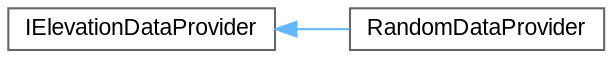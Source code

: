 digraph "Иерархия классов. Графический вид."
{
 // INTERACTIVE_SVG=YES
 // LATEX_PDF_SIZE
  bgcolor="transparent";
  edge [fontname=Arial,fontsize=11,labelfontname=Arial,labelfontsize=11];
  node [fontname=Arial,fontsize=11,shape=box,height=0.2,width=0.4];
  rankdir="LR";
  Node0 [id="Node000000",label="IElevationDataProvider",height=0.2,width=0.4,color="grey40", fillcolor="white", style="filled",URL="$d1/d22/class_elevation_chart_1_1_i_elevation_data_provider.html",tooltip="Интерфейс для провайдера данных о профиле высот ландшафта."];
  Node0 -> Node1 [id="edge1_Node000000_Node000001",dir="back",color="steelblue1",style="solid",tooltip=" "];
  Node1 [id="Node000001",label="RandomDataProvider",height=0.2,width=0.4,color="grey40", fillcolor="white", style="filled",URL="$d1/d02/class_elevation_chart_1_1_random_data_provider.html",tooltip="Провайдер случайных тестовых данных о профиле высот."];
}
